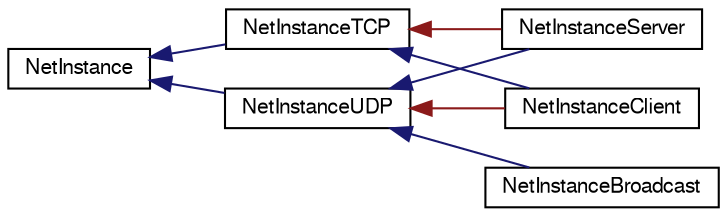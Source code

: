 digraph G
{
  edge [fontname="FreeSans",fontsize="10",labelfontname="FreeSans",labelfontsize="10"];
  node [fontname="FreeSans",fontsize="10",shape=record];
  rankdir=LR;
  Node1 [label="NetInstance",height=0.2,width=0.4,color="black", fillcolor="white", style="filled",URL="$class_net_instance.html",tooltip="Core instance class responsible for the core structure of a networking instance."];
  Node1 -> Node2 [dir=back,color="midnightblue",fontsize="10",style="solid",fontname="FreeSans"];
  Node2 [label="NetInstanceTCP",height=0.2,width=0.4,color="black", fillcolor="white", style="filled",URL="$class_net_instance_t_c_p.html",tooltip="TCP instance class responsible for managing all TCP operations on at an instance level."];
  Node2 -> Node3 [dir=back,color="midnightblue",fontsize="10",style="solid",fontname="FreeSans"];
  Node3 [label="NetInstanceClient",height=0.2,width=0.4,color="black", fillcolor="white", style="filled",URL="$class_net_instance_client.html",tooltip="Client instance, designed to communicate with servers."];
  Node2 -> Node4 [dir=back,color="firebrick4",fontsize="10",style="solid",fontname="FreeSans"];
  Node4 [label="NetInstanceServer",height=0.2,width=0.4,color="black", fillcolor="white", style="filled",URL="$class_net_instance_server.html",tooltip="Server instance, designed to communicate with clients."];
  Node1 -> Node5 [dir=back,color="midnightblue",fontsize="10",style="solid",fontname="FreeSans"];
  Node5 [label="NetInstanceUDP",height=0.2,width=0.4,color="black", fillcolor="white", style="filled",URL="$class_net_instance_u_d_p.html",tooltip="UDP instance class responsible for managing all UDP operations on at an instance level."];
  Node5 -> Node6 [dir=back,color="midnightblue",fontsize="10",style="solid",fontname="FreeSans"];
  Node6 [label="NetInstanceBroadcast",height=0.2,width=0.4,color="black", fillcolor="white", style="filled",URL="$class_net_instance_broadcast.html",tooltip="Broadcast instance designed to communicate with entities on a common local area network."];
  Node5 -> Node3 [dir=back,color="firebrick4",fontsize="10",style="solid",fontname="FreeSans"];
  Node5 -> Node4 [dir=back,color="midnightblue",fontsize="10",style="solid",fontname="FreeSans"];
}
